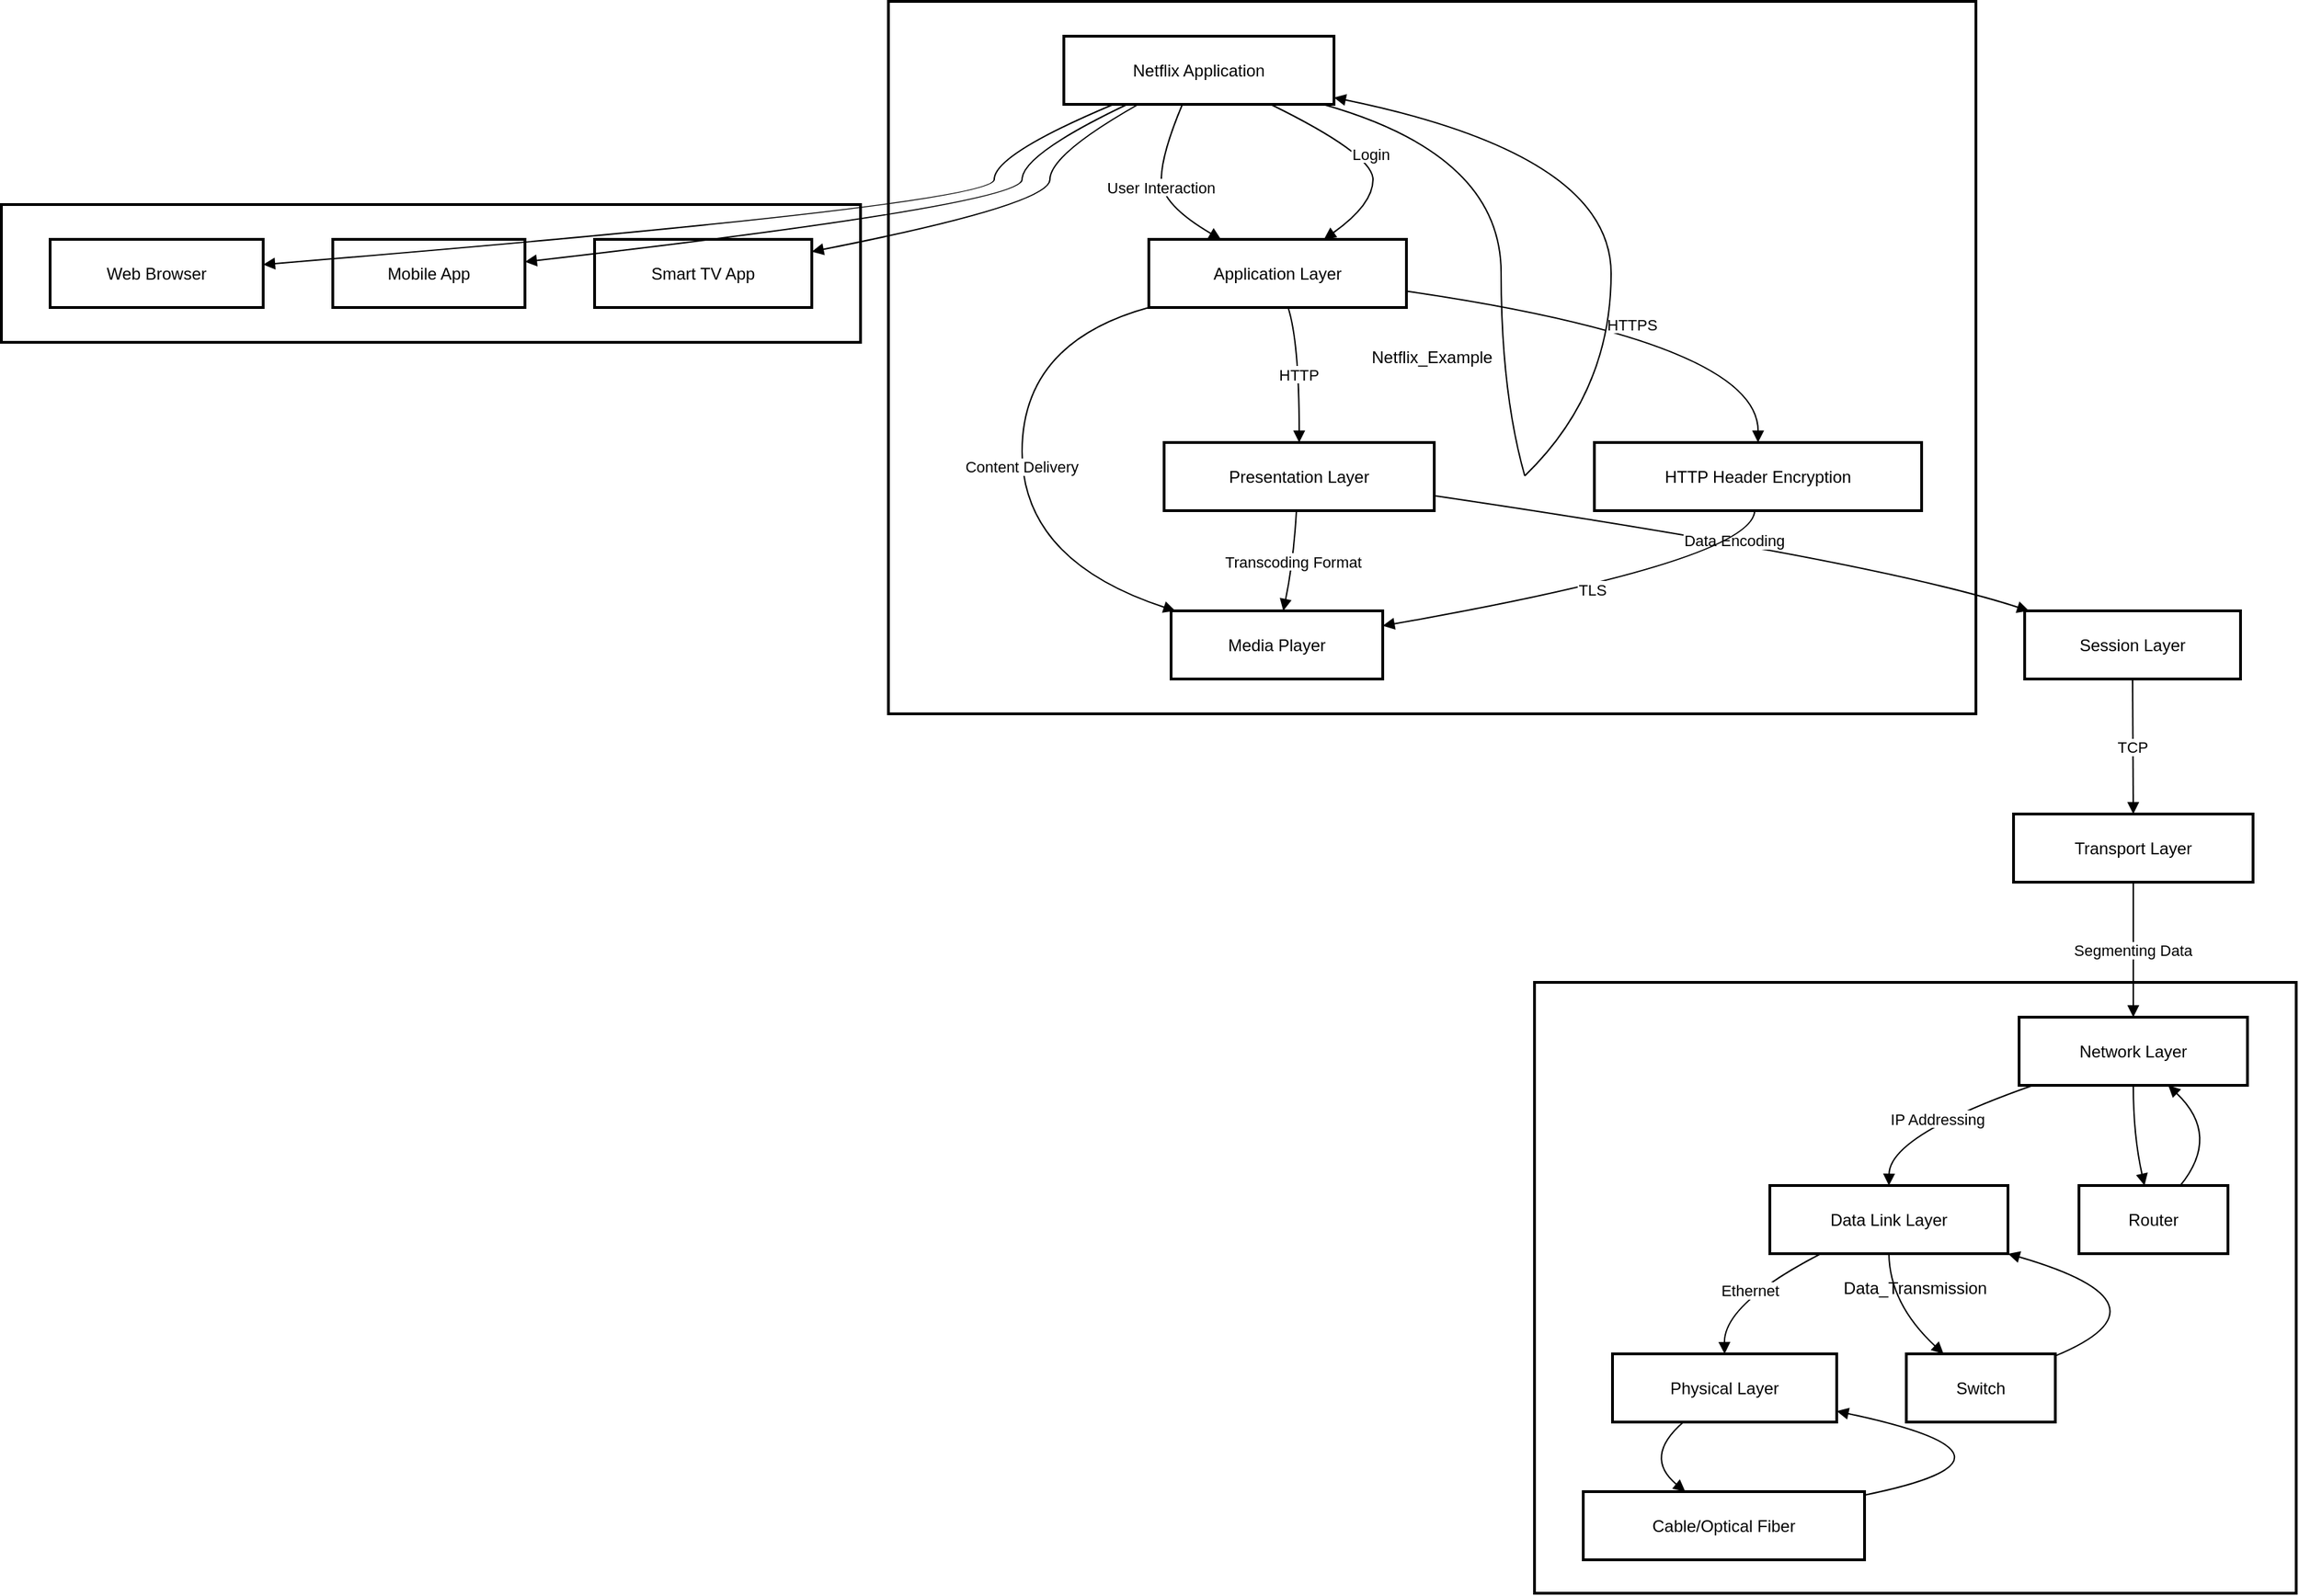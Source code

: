 <mxfile version="24.8.9">
  <diagram name="Page-1" id="mppQArdNplE76qf9o16w">
    <mxGraphModel>
      <root>
        <mxCell id="0" />
        <mxCell id="1" parent="0" />
        <mxCell id="2" value="Data_Transmission" style="whiteSpace=wrap;strokeWidth=2;" vertex="1" parent="1">
          <mxGeometry x="1109" y="713" width="547" height="439" as="geometry" />
        </mxCell>
        <mxCell id="3" value="Application_Clients" style="whiteSpace=wrap;strokeWidth=2;" vertex="1" parent="1">
          <mxGeometry x="8" y="154" width="617" height="99" as="geometry" />
        </mxCell>
        <mxCell id="4" value="Netflix_Example" style="whiteSpace=wrap;strokeWidth=2;" vertex="1" parent="1">
          <mxGeometry x="645" y="8" width="781" height="512" as="geometry" />
        </mxCell>
        <mxCell id="5" value="Application Layer" style="whiteSpace=wrap;strokeWidth=2;" vertex="1" parent="1">
          <mxGeometry x="832" y="179" width="185" height="49" as="geometry" />
        </mxCell>
        <mxCell id="6" value="Presentation Layer" style="whiteSpace=wrap;strokeWidth=2;" vertex="1" parent="1">
          <mxGeometry x="843" y="325" width="194" height="49" as="geometry" />
        </mxCell>
        <mxCell id="7" value="HTTP Header Encryption" style="whiteSpace=wrap;strokeWidth=2;" vertex="1" parent="1">
          <mxGeometry x="1152" y="325" width="235" height="49" as="geometry" />
        </mxCell>
        <mxCell id="8" value="Session Layer" style="whiteSpace=wrap;strokeWidth=2;" vertex="1" parent="1">
          <mxGeometry x="1461" y="446" width="155" height="49" as="geometry" />
        </mxCell>
        <mxCell id="9" value="Transport Layer" style="whiteSpace=wrap;strokeWidth=2;" vertex="1" parent="1">
          <mxGeometry x="1453" y="592" width="172" height="49" as="geometry" />
        </mxCell>
        <mxCell id="10" value="Network Layer" style="whiteSpace=wrap;strokeWidth=2;" vertex="1" parent="1">
          <mxGeometry x="1457" y="738" width="164" height="49" as="geometry" />
        </mxCell>
        <mxCell id="11" value="Data Link Layer" style="whiteSpace=wrap;strokeWidth=2;" vertex="1" parent="1">
          <mxGeometry x="1278" y="859" width="171" height="49" as="geometry" />
        </mxCell>
        <mxCell id="12" value="Physical Layer" style="whiteSpace=wrap;strokeWidth=2;" vertex="1" parent="1">
          <mxGeometry x="1165" y="980" width="161" height="49" as="geometry" />
        </mxCell>
        <mxCell id="13" value="Netflix Application" style="whiteSpace=wrap;strokeWidth=2;" vertex="1" parent="1">
          <mxGeometry x="771" y="33" width="194" height="49" as="geometry" />
        </mxCell>
        <mxCell id="14" value="Media Player" style="whiteSpace=wrap;strokeWidth=2;" vertex="1" parent="1">
          <mxGeometry x="848" y="446" width="152" height="49" as="geometry" />
        </mxCell>
        <mxCell id="15" value="Web Browser" style="whiteSpace=wrap;strokeWidth=2;" vertex="1" parent="1">
          <mxGeometry x="43" y="179" width="153" height="49" as="geometry" />
        </mxCell>
        <mxCell id="16" value="Mobile App" style="whiteSpace=wrap;strokeWidth=2;" vertex="1" parent="1">
          <mxGeometry x="246" y="179" width="138" height="49" as="geometry" />
        </mxCell>
        <mxCell id="17" value="Smart TV App" style="whiteSpace=wrap;strokeWidth=2;" vertex="1" parent="1">
          <mxGeometry x="434" y="179" width="156" height="49" as="geometry" />
        </mxCell>
        <mxCell id="18" value="Router" style="whiteSpace=wrap;strokeWidth=2;" vertex="1" parent="1">
          <mxGeometry x="1500" y="859" width="107" height="49" as="geometry" />
        </mxCell>
        <mxCell id="19" value="Switch" style="whiteSpace=wrap;strokeWidth=2;" vertex="1" parent="1">
          <mxGeometry x="1376" y="980" width="107" height="49" as="geometry" />
        </mxCell>
        <mxCell id="20" value="Cable/Optical Fiber" style="whiteSpace=wrap;strokeWidth=2;" vertex="1" parent="1">
          <mxGeometry x="1144" y="1079" width="202" height="49" as="geometry" />
        </mxCell>
        <mxCell id="21" value="" style="whiteSpace=wrap;strokeWidth=2;" vertex="1" parent="1">
          <mxGeometry x="1085" y="203" as="geometry" />
        </mxCell>
        <mxCell id="22" value="" style="whiteSpace=wrap;strokeWidth=2;" vertex="1" parent="1">
          <mxGeometry x="1102" y="349" as="geometry" />
        </mxCell>
        <mxCell id="23" value="HTTP" style="curved=1;startArrow=none;endArrow=block;exitX=0.54;exitY=0.99;entryX=0.5;entryY=0;" edge="1" parent="1" source="5" target="6">
          <mxGeometry relative="1" as="geometry">
            <Array as="points">
              <mxPoint x="940" y="253" />
            </Array>
          </mxGeometry>
        </mxCell>
        <mxCell id="24" value="HTTPS" style="curved=1;startArrow=none;endArrow=block;exitX=1;exitY=0.76;entryX=0.5;entryY=0;" edge="1" parent="1" source="5" target="7">
          <mxGeometry relative="1" as="geometry">
            <Array as="points">
              <mxPoint x="1270" y="253" />
            </Array>
          </mxGeometry>
        </mxCell>
        <mxCell id="25" value="Data Encoding" style="curved=1;startArrow=none;endArrow=block;exitX=1;exitY=0.78;entryX=0.02;entryY=0;" edge="1" parent="1" source="6" target="8">
          <mxGeometry relative="1" as="geometry">
            <Array as="points">
              <mxPoint x="1353" y="410" />
            </Array>
          </mxGeometry>
        </mxCell>
        <mxCell id="26" value="TCP" style="curved=1;startArrow=none;endArrow=block;exitX=0.5;exitY=0.99;entryX=0.5;entryY=0;" edge="1" parent="1" source="8" target="9">
          <mxGeometry relative="1" as="geometry">
            <Array as="points" />
          </mxGeometry>
        </mxCell>
        <mxCell id="27" value="Segmenting Data" style="curved=1;startArrow=none;endArrow=block;exitX=0.5;exitY=0.99;entryX=0.5;entryY=0;" edge="1" parent="1" source="9" target="10">
          <mxGeometry relative="1" as="geometry">
            <Array as="points" />
          </mxGeometry>
        </mxCell>
        <mxCell id="28" value="IP Addressing" style="curved=1;startArrow=none;endArrow=block;exitX=0.07;exitY=0.99;entryX=0.5;entryY=0;" edge="1" parent="1" source="10" target="11">
          <mxGeometry relative="1" as="geometry">
            <Array as="points">
              <mxPoint x="1364" y="823" />
            </Array>
          </mxGeometry>
        </mxCell>
        <mxCell id="29" value="Ethernet" style="curved=1;startArrow=none;endArrow=block;exitX=0.22;exitY=0.99;entryX=0.5;entryY=0;" edge="1" parent="1" source="11" target="12">
          <mxGeometry relative="1" as="geometry">
            <Array as="points">
              <mxPoint x="1245" y="944" />
            </Array>
          </mxGeometry>
        </mxCell>
        <mxCell id="30" value="User Interaction" style="curved=1;startArrow=none;endArrow=block;exitX=0.44;exitY=0.99;entryX=0.28;entryY=0;" edge="1" parent="1" source="13" target="5">
          <mxGeometry relative="1" as="geometry">
            <Array as="points">
              <mxPoint x="841" y="118" />
              <mxPoint x="841" y="154" />
            </Array>
          </mxGeometry>
        </mxCell>
        <mxCell id="31" value="Content Delivery" style="curved=1;startArrow=none;endArrow=block;exitX=0.01;exitY=0.99;entryX=0.02;entryY=0;" edge="1" parent="1" source="5" target="14">
          <mxGeometry relative="1" as="geometry">
            <Array as="points">
              <mxPoint x="741" y="253" />
              <mxPoint x="741" y="410" />
            </Array>
          </mxGeometry>
        </mxCell>
        <mxCell id="32" value="Login" style="curved=1;startArrow=none;endArrow=block;exitX=0.76;exitY=0.99;entryX=0.68;entryY=0;" edge="1" parent="1" source="13" target="5">
          <mxGeometry relative="1" as="geometry">
            <Array as="points">
              <mxPoint x="993" y="118" />
              <mxPoint x="993" y="154" />
            </Array>
          </mxGeometry>
        </mxCell>
        <mxCell id="33" value="Transcoding Format" style="curved=1;startArrow=none;endArrow=block;exitX=0.49;exitY=0.99;entryX=0.53;entryY=0;" edge="1" parent="1" source="6" target="14">
          <mxGeometry relative="1" as="geometry">
            <Array as="points">
              <mxPoint x="936" y="410" />
            </Array>
          </mxGeometry>
        </mxCell>
        <mxCell id="34" value="TLS" style="curved=1;startArrow=none;endArrow=block;exitX=0.49;exitY=0.99;entryX=1;entryY=0.22;" edge="1" parent="1" source="7" target="14">
          <mxGeometry relative="1" as="geometry">
            <Array as="points">
              <mxPoint x="1266" y="410" />
            </Array>
          </mxGeometry>
        </mxCell>
        <mxCell id="35" value="" style="curved=1;startArrow=none;endArrow=none;exitX=0.95;exitY=0.99;entryX=-Infinity;entryY=Infinity;" edge="1" parent="1" source="13" target="21">
          <mxGeometry relative="1" as="geometry">
            <Array as="points">
              <mxPoint x="1085" y="118" />
            </Array>
          </mxGeometry>
        </mxCell>
        <mxCell id="36" value="" style="curved=1;startArrow=none;endArrow=none;exitX=-Infinity;exitY=Infinity;entryX=Infinity;entryY=Infinity;" edge="1" parent="1" source="21" target="22">
          <mxGeometry relative="1" as="geometry">
            <Array as="points">
              <mxPoint x="1085" y="289" />
            </Array>
          </mxGeometry>
        </mxCell>
        <mxCell id="37" value="" style="curved=1;startArrow=none;endArrow=block;exitX=Infinity;exitY=Infinity;entryX=1;entryY=0.9;" edge="1" parent="1" source="22" target="13">
          <mxGeometry relative="1" as="geometry">
            <Array as="points">
              <mxPoint x="1164" y="289" />
              <mxPoint x="1164" y="118" />
            </Array>
          </mxGeometry>
        </mxCell>
        <mxCell id="38" value="" style="curved=1;startArrow=none;endArrow=block;exitX=0.19;exitY=0.99;entryX=1;entryY=0.37;" edge="1" parent="1" source="13" target="15">
          <mxGeometry relative="1" as="geometry">
            <Array as="points">
              <mxPoint x="721" y="118" />
              <mxPoint x="721" y="154" />
            </Array>
          </mxGeometry>
        </mxCell>
        <mxCell id="39" value="" style="curved=1;startArrow=none;endArrow=block;exitX=0.24;exitY=0.99;entryX=1;entryY=0.33;" edge="1" parent="1" source="13" target="16">
          <mxGeometry relative="1" as="geometry">
            <Array as="points">
              <mxPoint x="741" y="118" />
              <mxPoint x="741" y="154" />
            </Array>
          </mxGeometry>
        </mxCell>
        <mxCell id="40" value="" style="curved=1;startArrow=none;endArrow=block;exitX=0.28;exitY=0.99;entryX=1;entryY=0.18;" edge="1" parent="1" source="13" target="17">
          <mxGeometry relative="1" as="geometry">
            <Array as="points">
              <mxPoint x="761" y="118" />
              <mxPoint x="761" y="154" />
            </Array>
          </mxGeometry>
        </mxCell>
        <mxCell id="41" value="" style="curved=1;startArrow=none;endArrow=block;exitX=0.68;exitY=0;entryX=0.65;entryY=0.99;" edge="1" parent="1" source="18" target="10">
          <mxGeometry relative="1" as="geometry">
            <Array as="points">
              <mxPoint x="1602" y="823" />
            </Array>
          </mxGeometry>
        </mxCell>
        <mxCell id="42" value="" style="curved=1;startArrow=none;endArrow=block;exitX=1;exitY=0.03;entryX=0.99;entryY=0.99;" edge="1" parent="1" source="19" target="11">
          <mxGeometry relative="1" as="geometry">
            <Array as="points">
              <mxPoint x="1573" y="944" />
            </Array>
          </mxGeometry>
        </mxCell>
        <mxCell id="43" value="" style="curved=1;startArrow=none;endArrow=block;exitX=1;exitY=0.05;entryX=1;entryY=0.84;" edge="1" parent="1" source="20" target="12">
          <mxGeometry relative="1" as="geometry">
            <Array as="points">
              <mxPoint x="1481" y="1054" />
            </Array>
          </mxGeometry>
        </mxCell>
        <mxCell id="44" value="" style="curved=1;startArrow=none;endArrow=block;exitX=0.5;exitY=0.99;entryX=0.44;entryY=0;" edge="1" parent="1" source="10" target="18">
          <mxGeometry relative="1" as="geometry">
            <Array as="points">
              <mxPoint x="1539" y="823" />
            </Array>
          </mxGeometry>
        </mxCell>
        <mxCell id="45" value="" style="curved=1;startArrow=none;endArrow=block;exitX=0.5;exitY=0.99;entryX=0.25;entryY=0;" edge="1" parent="1" source="11" target="19">
          <mxGeometry relative="1" as="geometry">
            <Array as="points">
              <mxPoint x="1364" y="944" />
            </Array>
          </mxGeometry>
        </mxCell>
        <mxCell id="46" value="" style="curved=1;startArrow=none;endArrow=block;exitX=0.32;exitY=0.99;entryX=0.36;entryY=-0.01;" edge="1" parent="1" source="12" target="20">
          <mxGeometry relative="1" as="geometry">
            <Array as="points">
              <mxPoint x="1187" y="1054" />
            </Array>
          </mxGeometry>
        </mxCell>
      </root>
    </mxGraphModel>
  </diagram>
</mxfile>
